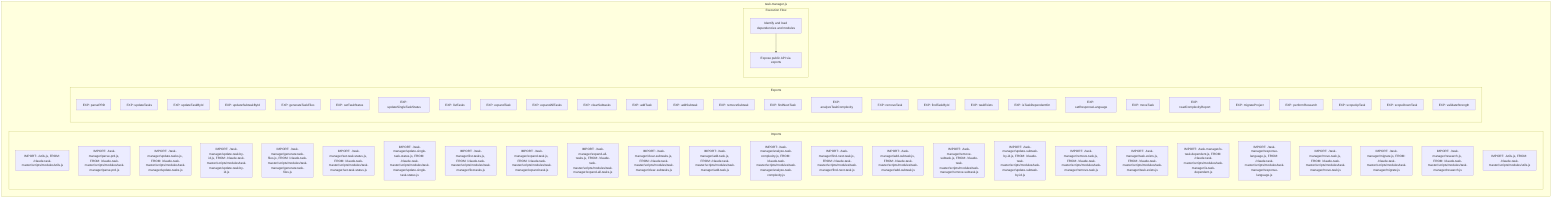 flowchart TB
    subgraph Imports["Imports"]
        I1["IMPORT: ./utils.js, FROM: /claude-task-master/scripts/modules/utils.js"]
        I2["IMPORT: ./task-manager/parse-prd.js, FROM: /claude-task-master/scripts/modules/task-manager/parse-prd.js"]
        I3["IMPORT: ./task-manager/update-tasks.js, FROM: /claude-task-master/scripts/modules/task-manager/update-tasks.js"]
        I4["IMPORT: ./task-manager/update-task-by-id.js, FROM: /claude-task-master/scripts/modules/task-manager/update-task-by-id.js"]
        I5["IMPORT: ./task-manager/generate-task-files.js, FROM: /claude-task-master/scripts/modules/task-manager/generate-task-files.js"]
        I6["IMPORT: ./task-manager/set-task-status.js, FROM: /claude-task-master/scripts/modules/task-manager/set-task-status.js"]
        I7["IMPORT: ./task-manager/update-single-task-status.js, FROM: /claude-task-master/scripts/modules/task-manager/update-single-task-status.js"]
        I8["IMPORT: ./task-manager/list-tasks.js, FROM: /claude-task-master/scripts/modules/task-manager/list-tasks.js"]
        I9["IMPORT: ./task-manager/expand-task.js, FROM: /claude-task-master/scripts/modules/task-manager/expand-task.js"]
        I10["IMPORT: ./task-manager/expand-all-tasks.js, FROM: /claude-task-master/scripts/modules/task-manager/expand-all-tasks.js"]
        I11["IMPORT: ./task-manager/clear-subtasks.js, FROM: /claude-task-master/scripts/modules/task-manager/clear-subtasks.js"]
        I12["IMPORT: ./task-manager/add-task.js, FROM: /claude-task-master/scripts/modules/task-manager/add-task.js"]
        I13["IMPORT: ./task-manager/analyze-task-complexity.js, FROM: /claude-task-master/scripts/modules/task-manager/analyze-task-complexity.js"]
        I14["IMPORT: ./task-manager/find-next-task.js, FROM: /claude-task-master/scripts/modules/task-manager/find-next-task.js"]
        I15["IMPORT: ./task-manager/add-subtask.js, FROM: /claude-task-master/scripts/modules/task-manager/add-subtask.js"]
        I16["IMPORT: ./task-manager/remove-subtask.js, FROM: /claude-task-master/scripts/modules/task-manager/remove-subtask.js"]
        I17["IMPORT: ./task-manager/update-subtask-by-id.js, FROM: /claude-task-master/scripts/modules/task-manager/update-subtask-by-id.js"]
        I18["IMPORT: ./task-manager/remove-task.js, FROM: /claude-task-master/scripts/modules/task-manager/remove-task.js"]
        I19["IMPORT: ./task-manager/task-exists.js, FROM: /claude-task-master/scripts/modules/task-manager/task-exists.js"]
        I20["IMPORT: ./task-manager/is-task-dependent.js, FROM: /claude-task-master/scripts/modules/task-manager/is-task-dependent.js"]
        I21["IMPORT: ./task-manager/response-language.js, FROM: /claude-task-master/scripts/modules/task-manager/response-language.js"]
        I22["IMPORT: ./task-manager/move-task.js, FROM: /claude-task-master/scripts/modules/task-manager/move-task.js"]
        I23["IMPORT: ./task-manager/migrate.js, FROM: /claude-task-master/scripts/modules/task-manager/migrate.js"]
        I24["IMPORT: ./task-manager/research.js, FROM: /claude-task-master/scripts/modules/task-manager/research.js"]
        I25["IMPORT: ./utils.js, FROM: /claude-task-master/scripts/modules/utils.js"]
    end
    subgraph Exports["Exports"]
        E1["EXP: parsePRD"]
        E2["EXP: updateTasks"]
        E3["EXP: updateTaskById"]
        E4["EXP: updateSubtaskById"]
        E5["EXP: generateTaskFiles"]
        E6["EXP: setTaskStatus"]
        E7["EXP: updateSingleTaskStatus"]
        E8["EXP: listTasks"]
        E9["EXP: expandTask"]
        E10["EXP: expandAllTasks"]
        E11["EXP: clearSubtasks"]
        E12["EXP: addTask"]
        E13["EXP: addSubtask"]
        E14["EXP: removeSubtask"]
        E15["EXP: findNextTask"]
        E16["EXP: analyzeTaskComplexity"]
        E17["EXP: removeTask"]
        E18["EXP: findTaskById"]
        E19["EXP: taskExists"]
        E20["EXP: isTaskDependentOn"]
        E21["EXP: setResponseLanguage"]
        E22["EXP: moveTask"]
        E23["EXP: readComplexityReport"]
        E24["EXP: migrateProject"]
        E25["EXP: performResearch"]
        E26["EXP: scopeUpTask"]
        E27["EXP: scopeDownTask"]
        E28["EXP: validateStrength"]
    end
    subgraph ExecutionFlow["Execution Flow"]
        FL1["Identify and load dependencies and modules"]
        FL2["Expose public API via exports"]
    end
    subgraph FileName["task-manager.js"]
        Imports
        Exports
        ExecutionFlow
    end
    FL1 --> FL2